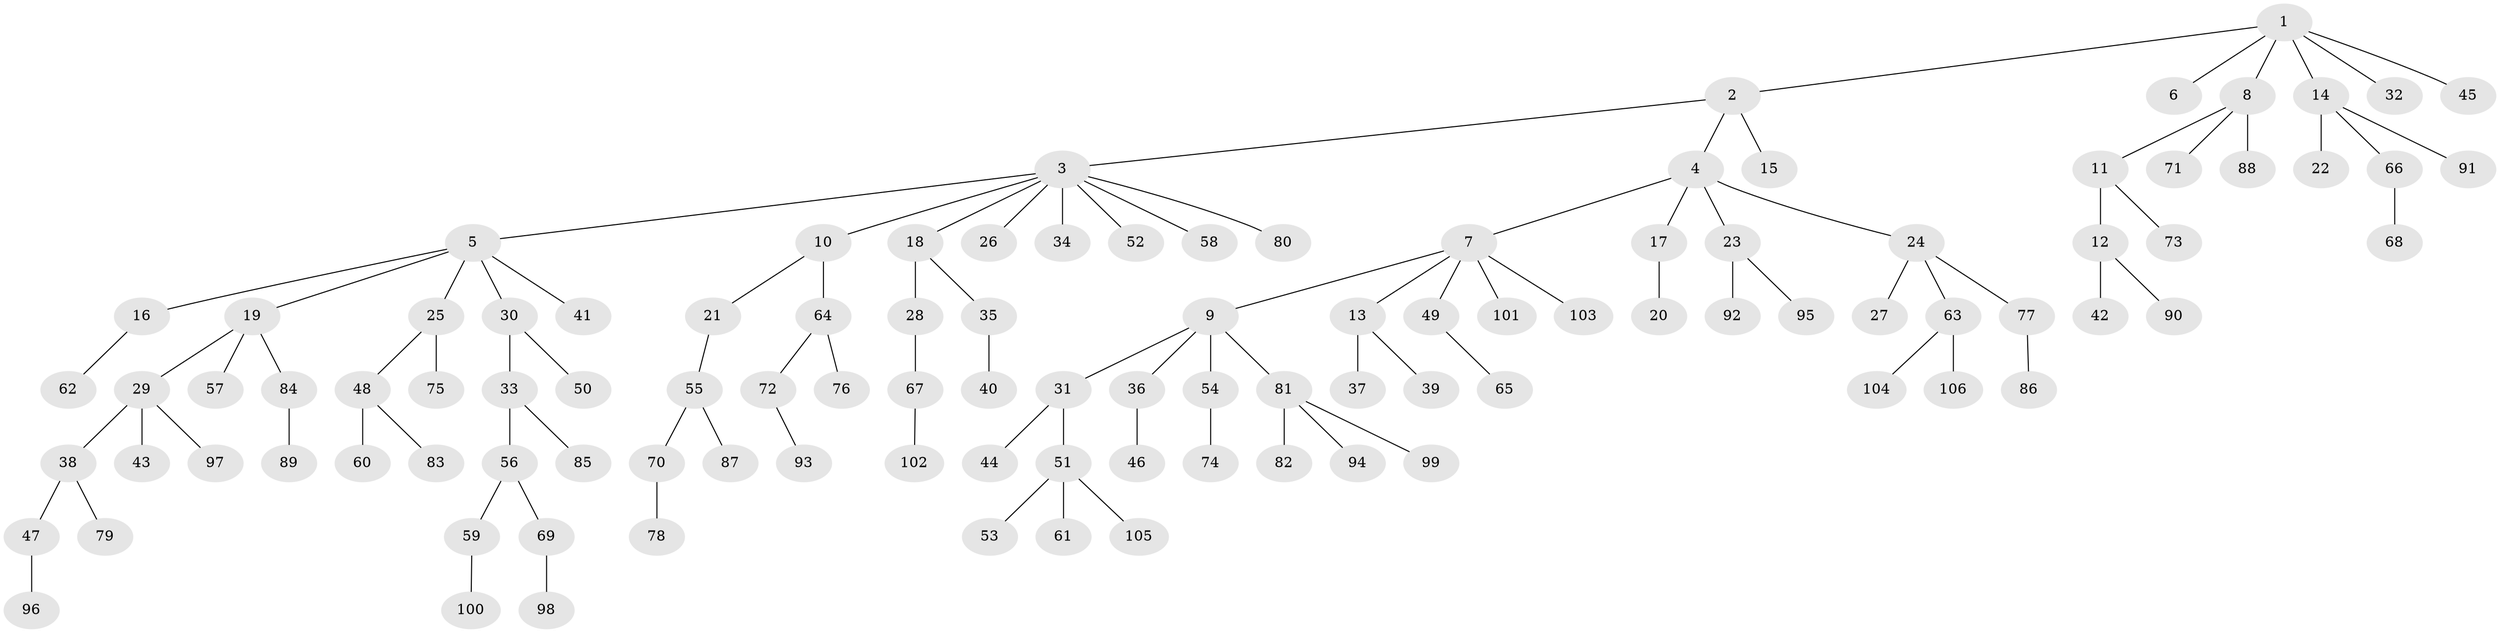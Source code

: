 // coarse degree distribution, {5: 0.02702702702702703, 4: 0.013513513513513514, 10: 0.013513513513513514, 6: 0.02702702702702703, 1: 0.6081081081081081, 7: 0.02702702702702703, 3: 0.12162162162162163, 2: 0.16216216216216217}
// Generated by graph-tools (version 1.1) at 2025/24/03/03/25 07:24:07]
// undirected, 106 vertices, 105 edges
graph export_dot {
graph [start="1"]
  node [color=gray90,style=filled];
  1;
  2;
  3;
  4;
  5;
  6;
  7;
  8;
  9;
  10;
  11;
  12;
  13;
  14;
  15;
  16;
  17;
  18;
  19;
  20;
  21;
  22;
  23;
  24;
  25;
  26;
  27;
  28;
  29;
  30;
  31;
  32;
  33;
  34;
  35;
  36;
  37;
  38;
  39;
  40;
  41;
  42;
  43;
  44;
  45;
  46;
  47;
  48;
  49;
  50;
  51;
  52;
  53;
  54;
  55;
  56;
  57;
  58;
  59;
  60;
  61;
  62;
  63;
  64;
  65;
  66;
  67;
  68;
  69;
  70;
  71;
  72;
  73;
  74;
  75;
  76;
  77;
  78;
  79;
  80;
  81;
  82;
  83;
  84;
  85;
  86;
  87;
  88;
  89;
  90;
  91;
  92;
  93;
  94;
  95;
  96;
  97;
  98;
  99;
  100;
  101;
  102;
  103;
  104;
  105;
  106;
  1 -- 2;
  1 -- 6;
  1 -- 8;
  1 -- 14;
  1 -- 32;
  1 -- 45;
  2 -- 3;
  2 -- 4;
  2 -- 15;
  3 -- 5;
  3 -- 10;
  3 -- 18;
  3 -- 26;
  3 -- 34;
  3 -- 52;
  3 -- 58;
  3 -- 80;
  4 -- 7;
  4 -- 17;
  4 -- 23;
  4 -- 24;
  5 -- 16;
  5 -- 19;
  5 -- 25;
  5 -- 30;
  5 -- 41;
  7 -- 9;
  7 -- 13;
  7 -- 49;
  7 -- 101;
  7 -- 103;
  8 -- 11;
  8 -- 71;
  8 -- 88;
  9 -- 31;
  9 -- 36;
  9 -- 54;
  9 -- 81;
  10 -- 21;
  10 -- 64;
  11 -- 12;
  11 -- 73;
  12 -- 42;
  12 -- 90;
  13 -- 37;
  13 -- 39;
  14 -- 22;
  14 -- 66;
  14 -- 91;
  16 -- 62;
  17 -- 20;
  18 -- 28;
  18 -- 35;
  19 -- 29;
  19 -- 57;
  19 -- 84;
  21 -- 55;
  23 -- 92;
  23 -- 95;
  24 -- 27;
  24 -- 63;
  24 -- 77;
  25 -- 48;
  25 -- 75;
  28 -- 67;
  29 -- 38;
  29 -- 43;
  29 -- 97;
  30 -- 33;
  30 -- 50;
  31 -- 44;
  31 -- 51;
  33 -- 56;
  33 -- 85;
  35 -- 40;
  36 -- 46;
  38 -- 47;
  38 -- 79;
  47 -- 96;
  48 -- 60;
  48 -- 83;
  49 -- 65;
  51 -- 53;
  51 -- 61;
  51 -- 105;
  54 -- 74;
  55 -- 70;
  55 -- 87;
  56 -- 59;
  56 -- 69;
  59 -- 100;
  63 -- 104;
  63 -- 106;
  64 -- 72;
  64 -- 76;
  66 -- 68;
  67 -- 102;
  69 -- 98;
  70 -- 78;
  72 -- 93;
  77 -- 86;
  81 -- 82;
  81 -- 94;
  81 -- 99;
  84 -- 89;
}

